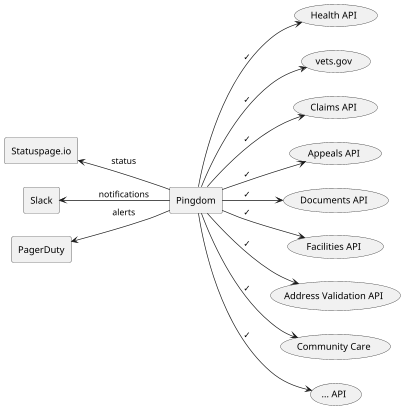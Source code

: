 @startuml

left to right direction
scale 2/3

rectangle Pingdom
rectangle PagerDuty
rectangle Slack
rectangle Statuspage.io

Pingdom --> (Health API) : ✓
Pingdom --> (vets.gov) : ✓
Pingdom --> (Claims API) : ✓
Pingdom --> (Appeals API) : ✓
Pingdom --> (Documents API) : ✓
Pingdom --> (Facilities API) : ✓
Pingdom --> (Address Validation API) : ✓
Pingdom --> (Community Care) : ✓
Pingdom --> (... API) : ✓

Pingdom -up-> PagerDuty : alerts
Pingdom -up-> Slack : notifications
Pingdom -up-> Statuspage.io : status

@enduml